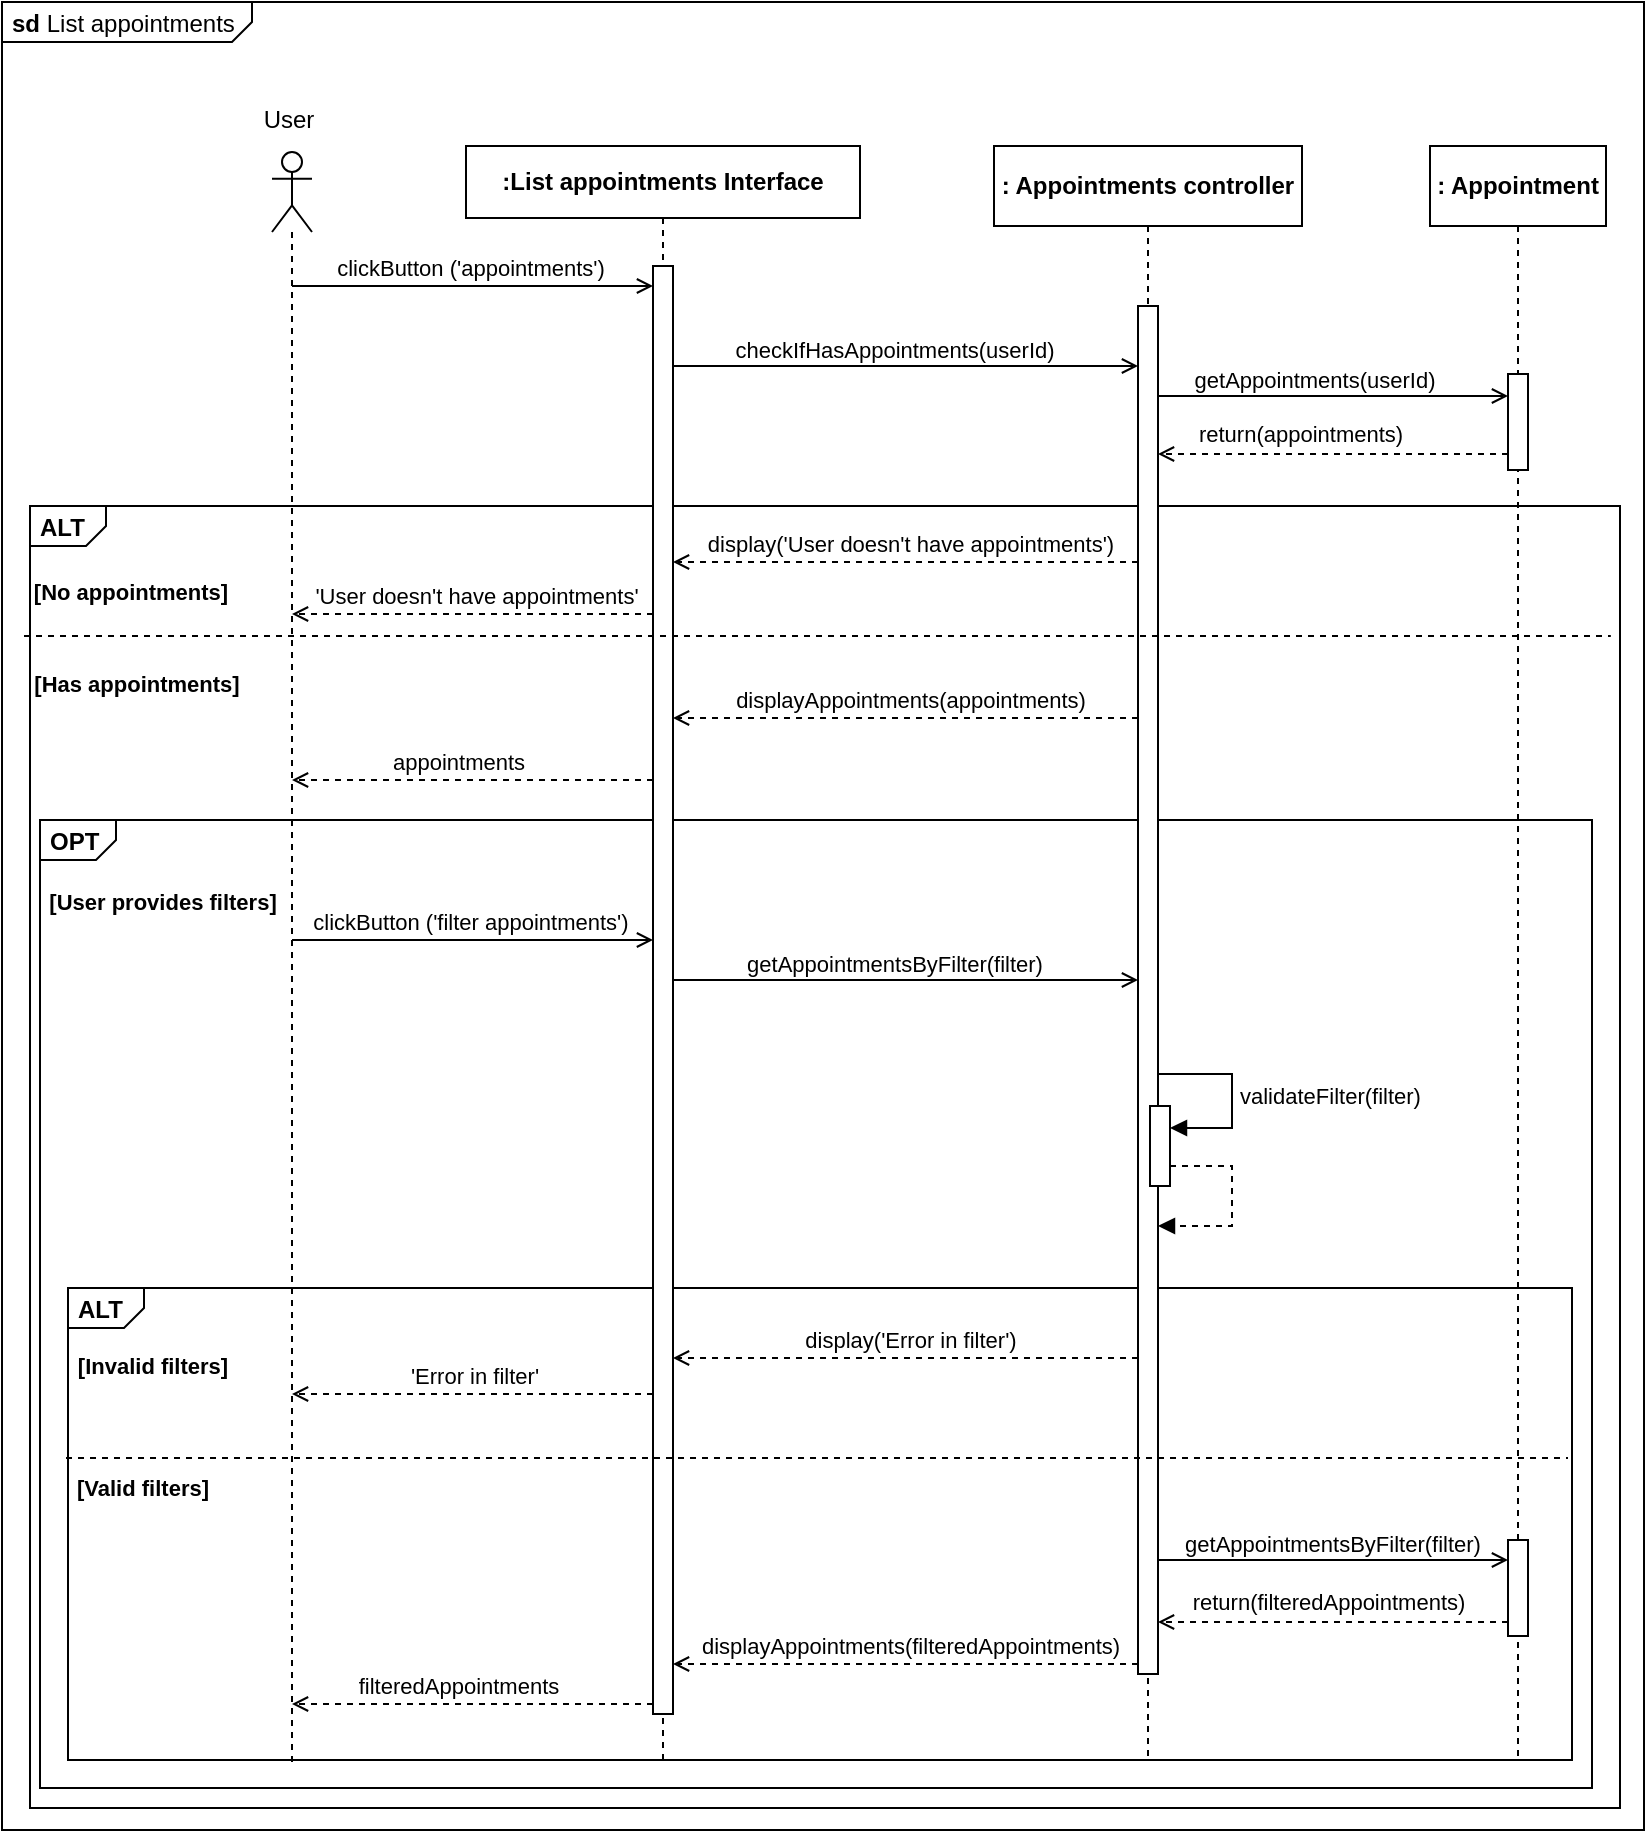 <mxfile version="24.4.10" type="github">
  <diagram name="Page-1" id="KrauIATV3miGhm9wLqKy">
    <mxGraphModel dx="1834" dy="-1197" grid="0" gridSize="10" guides="1" tooltips="1" connect="1" arrows="1" fold="1" page="0" pageScale="1" pageWidth="827" pageHeight="1169" math="0" shadow="0">
      <root>
        <mxCell id="0" />
        <mxCell id="1" parent="0" />
        <mxCell id="3M17pYPw5WqaN1fhiLhb-166" value="&lt;p style=&quot;margin:0px;margin-top:4px;margin-left:5px;text-align:left;&quot;&gt;&lt;b&gt;sd&lt;/b&gt;&amp;nbsp;List appointments&lt;/p&gt;" style="html=1;shape=mxgraph.sysml.package;overflow=fill;labelX=125.17;align=left;spacingLeft=5;verticalAlign=top;spacingTop=-3;" parent="1" vertex="1">
          <mxGeometry x="-21" y="2367" width="821" height="914" as="geometry" />
        </mxCell>
        <mxCell id="3M17pYPw5WqaN1fhiLhb-167" value="&lt;p style=&quot;margin:0px;margin-top:4px;margin-left:5px;text-align:left;&quot;&gt;&lt;b&gt;ALT&lt;/b&gt;&lt;/p&gt;" style="html=1;shape=mxgraph.sysml.package;overflow=fill;labelX=38.73;align=left;spacingLeft=5;verticalAlign=top;spacingTop=-3;" parent="1" vertex="1">
          <mxGeometry x="-7" y="2619" width="795" height="651" as="geometry" />
        </mxCell>
        <mxCell id="3M17pYPw5WqaN1fhiLhb-197" value="&lt;p style=&quot;margin:0px;margin-top:4px;margin-left:5px;text-align:left;&quot;&gt;&lt;b&gt;OPT&lt;/b&gt;&lt;/p&gt;" style="html=1;shape=mxgraph.sysml.package;overflow=fill;labelX=38.73;align=left;spacingLeft=5;verticalAlign=top;spacingTop=-3;" parent="1" vertex="1">
          <mxGeometry x="-2" y="2776" width="776" height="484" as="geometry" />
        </mxCell>
        <mxCell id="3M17pYPw5WqaN1fhiLhb-211" value="&lt;p style=&quot;margin:0px;margin-top:4px;margin-left:5px;text-align:left;&quot;&gt;&lt;b&gt;ALT&lt;/b&gt;&lt;/p&gt;" style="html=1;shape=mxgraph.sysml.package;overflow=fill;labelX=38.73;align=left;spacingLeft=5;verticalAlign=top;spacingTop=-3;" parent="1" vertex="1">
          <mxGeometry x="12" y="3010" width="752" height="236" as="geometry" />
        </mxCell>
        <mxCell id="3M17pYPw5WqaN1fhiLhb-168" value="&lt;b&gt;:List appointments Interface&lt;/b&gt;" style="shape=umlLifeline;perimeter=lifelinePerimeter;whiteSpace=wrap;html=1;container=1;dropTarget=0;collapsible=0;recursiveResize=0;outlineConnect=0;portConstraint=eastwest;newEdgeStyle={&quot;edgeStyle&quot;:&quot;elbowEdgeStyle&quot;,&quot;elbow&quot;:&quot;vertical&quot;,&quot;curved&quot;:0,&quot;rounded&quot;:0};size=36;" parent="1" vertex="1">
          <mxGeometry x="211" y="2439" width="197" height="810" as="geometry" />
        </mxCell>
        <mxCell id="3M17pYPw5WqaN1fhiLhb-169" value="" style="html=1;points=[[0,0,0,0,5],[0,1,0,0,-5],[1,0,0,0,5],[1,1,0,0,-5]];perimeter=orthogonalPerimeter;outlineConnect=0;targetShapes=umlLifeline;portConstraint=eastwest;newEdgeStyle={&quot;curved&quot;:0,&quot;rounded&quot;:0};" parent="3M17pYPw5WqaN1fhiLhb-168" vertex="1">
          <mxGeometry x="93.5" y="60" width="10" height="724" as="geometry" />
        </mxCell>
        <mxCell id="3M17pYPw5WqaN1fhiLhb-170" value="&lt;b&gt;: Appointments controller&lt;/b&gt;" style="shape=umlLifeline;perimeter=lifelinePerimeter;whiteSpace=wrap;html=1;container=1;dropTarget=0;collapsible=0;recursiveResize=0;outlineConnect=0;portConstraint=eastwest;newEdgeStyle={&quot;edgeStyle&quot;:&quot;elbowEdgeStyle&quot;,&quot;elbow&quot;:&quot;vertical&quot;,&quot;curved&quot;:0,&quot;rounded&quot;:0};" parent="1" vertex="1">
          <mxGeometry x="475" y="2439" width="154" height="806" as="geometry" />
        </mxCell>
        <mxCell id="3M17pYPw5WqaN1fhiLhb-171" value="" style="html=1;points=[[0,0,0,0,5],[0,1,0,0,-5],[1,0,0,0,5],[1,1,0,0,-5]];perimeter=orthogonalPerimeter;outlineConnect=0;targetShapes=umlLifeline;portConstraint=eastwest;newEdgeStyle={&quot;curved&quot;:0,&quot;rounded&quot;:0};" parent="3M17pYPw5WqaN1fhiLhb-170" vertex="1">
          <mxGeometry x="72" y="80" width="10" height="684" as="geometry" />
        </mxCell>
        <mxCell id="3M17pYPw5WqaN1fhiLhb-209" value="validateFilter(filter)" style="html=1;align=left;spacingLeft=2;endArrow=block;rounded=0;edgeStyle=orthogonalEdgeStyle;curved=0;rounded=0;strokeColor=default;verticalAlign=middle;fontFamily=Helvetica;fontSize=11;fontColor=default;labelBackgroundColor=default;" parent="3M17pYPw5WqaN1fhiLhb-170" source="3M17pYPw5WqaN1fhiLhb-171" target="3M17pYPw5WqaN1fhiLhb-210" edge="1">
          <mxGeometry relative="1" as="geometry">
            <mxPoint x="97" y="409" as="sourcePoint" />
            <Array as="points">
              <mxPoint x="119" y="464" />
              <mxPoint x="119" y="491" />
            </Array>
            <mxPoint x="119" y="455.032" as="targetPoint" />
          </mxGeometry>
        </mxCell>
        <mxCell id="3M17pYPw5WqaN1fhiLhb-210" value="" style="html=1;points=[[0,0,0,0,5],[0,1,0,0,-5],[1,0,0,0,5],[1,1,0,0,-5]];perimeter=orthogonalPerimeter;outlineConnect=0;targetShapes=umlLifeline;portConstraint=eastwest;newEdgeStyle={&quot;curved&quot;:0,&quot;rounded&quot;:0};fontFamily=Helvetica;fontSize=11;fontColor=default;labelBackgroundColor=default;" parent="3M17pYPw5WqaN1fhiLhb-170" vertex="1">
          <mxGeometry x="78" y="480" width="10" height="40" as="geometry" />
        </mxCell>
        <mxCell id="3M17pYPw5WqaN1fhiLhb-212" value="" style="html=1;align=left;spacingLeft=2;endArrow=block;rounded=0;edgeStyle=orthogonalEdgeStyle;curved=0;rounded=0;strokeColor=default;verticalAlign=middle;fontFamily=Helvetica;fontSize=11;fontColor=default;labelBackgroundColor=default;dashed=1;" parent="3M17pYPw5WqaN1fhiLhb-170" source="3M17pYPw5WqaN1fhiLhb-210" target="3M17pYPw5WqaN1fhiLhb-171" edge="1">
          <mxGeometry relative="1" as="geometry">
            <mxPoint x="99" y="534" as="sourcePoint" />
            <Array as="points">
              <mxPoint x="119" y="510" />
              <mxPoint x="119" y="540" />
            </Array>
            <mxPoint x="105" y="577" as="targetPoint" />
          </mxGeometry>
        </mxCell>
        <mxCell id="3M17pYPw5WqaN1fhiLhb-172" value="" style="shape=umlLifeline;perimeter=lifelinePerimeter;whiteSpace=wrap;html=1;container=1;dropTarget=0;collapsible=0;recursiveResize=0;outlineConnect=0;portConstraint=eastwest;newEdgeStyle={&quot;curved&quot;:0,&quot;rounded&quot;:0};participant=umlActor;" parent="1" vertex="1">
          <mxGeometry x="114" y="2442" width="20" height="806" as="geometry" />
        </mxCell>
        <mxCell id="3M17pYPw5WqaN1fhiLhb-173" value="User" style="text;html=1;align=center;verticalAlign=middle;resizable=0;points=[];autosize=1;strokeColor=none;fillColor=none;" parent="1" vertex="1">
          <mxGeometry x="100" y="2413" width="43" height="26" as="geometry" />
        </mxCell>
        <mxCell id="3M17pYPw5WqaN1fhiLhb-174" value="&lt;b&gt;: Appointment&lt;/b&gt;" style="shape=umlLifeline;perimeter=lifelinePerimeter;whiteSpace=wrap;html=1;container=1;dropTarget=0;collapsible=0;recursiveResize=0;outlineConnect=0;portConstraint=eastwest;newEdgeStyle={&quot;edgeStyle&quot;:&quot;elbowEdgeStyle&quot;,&quot;elbow&quot;:&quot;vertical&quot;,&quot;curved&quot;:0,&quot;rounded&quot;:0};" parent="1" vertex="1">
          <mxGeometry x="693" y="2439" width="88" height="807" as="geometry" />
        </mxCell>
        <mxCell id="wpg2iObjpmb1zzWUhzcO-1" value="" style="html=1;points=[[0,0,0,0,5],[0,1,0,0,-5],[1,0,0,0,5],[1,1,0,0,-5]];perimeter=orthogonalPerimeter;outlineConnect=0;targetShapes=umlLifeline;portConstraint=eastwest;newEdgeStyle={&quot;curved&quot;:0,&quot;rounded&quot;:0};" parent="3M17pYPw5WqaN1fhiLhb-174" vertex="1">
          <mxGeometry x="39" y="114" width="10" height="48" as="geometry" />
        </mxCell>
        <mxCell id="wpg2iObjpmb1zzWUhzcO-2" value="" style="html=1;points=[[0,0,0,0,5],[0,1,0,0,-5],[1,0,0,0,5],[1,1,0,0,-5]];perimeter=orthogonalPerimeter;outlineConnect=0;targetShapes=umlLifeline;portConstraint=eastwest;newEdgeStyle={&quot;curved&quot;:0,&quot;rounded&quot;:0};" parent="3M17pYPw5WqaN1fhiLhb-174" vertex="1">
          <mxGeometry x="39" y="697" width="10" height="48" as="geometry" />
        </mxCell>
        <mxCell id="3M17pYPw5WqaN1fhiLhb-176" style="rounded=0;orthogonalLoop=1;jettySize=auto;html=1;endArrow=open;endFill=0;" parent="1" source="3M17pYPw5WqaN1fhiLhb-172" target="3M17pYPw5WqaN1fhiLhb-169" edge="1">
          <mxGeometry relative="1" as="geometry">
            <mxPoint x="88.5" y="2512" as="sourcePoint" />
            <Array as="points">
              <mxPoint x="199" y="2509" />
            </Array>
          </mxGeometry>
        </mxCell>
        <mxCell id="3M17pYPw5WqaN1fhiLhb-177" value="clickButton (&#39;appointments&#39;)" style="edgeLabel;html=1;align=center;verticalAlign=middle;resizable=0;points=[];" parent="3M17pYPw5WqaN1fhiLhb-176" vertex="1" connectable="0">
          <mxGeometry x="-0.198" y="-1" relative="1" as="geometry">
            <mxPoint x="16" y="-10" as="offset" />
          </mxGeometry>
        </mxCell>
        <mxCell id="3M17pYPw5WqaN1fhiLhb-178" style="rounded=0;orthogonalLoop=1;jettySize=auto;html=1;endArrow=open;endFill=0;" parent="1" source="3M17pYPw5WqaN1fhiLhb-169" target="3M17pYPw5WqaN1fhiLhb-171" edge="1">
          <mxGeometry relative="1" as="geometry">
            <mxPoint x="319" y="2549" as="sourcePoint" />
            <Array as="points">
              <mxPoint x="392" y="2549" />
            </Array>
            <mxPoint x="505" y="2549" as="targetPoint" />
          </mxGeometry>
        </mxCell>
        <mxCell id="3M17pYPw5WqaN1fhiLhb-179" value="checkIfHasAppointments(userId)" style="edgeLabel;html=1;align=center;verticalAlign=middle;resizable=0;points=[];" parent="3M17pYPw5WqaN1fhiLhb-178" vertex="1" connectable="0">
          <mxGeometry x="-0.198" y="-1" relative="1" as="geometry">
            <mxPoint x="17" y="-9" as="offset" />
          </mxGeometry>
        </mxCell>
        <mxCell id="3M17pYPw5WqaN1fhiLhb-180" style="rounded=0;orthogonalLoop=1;jettySize=auto;html=1;endArrow=open;endFill=0;" parent="1" source="3M17pYPw5WqaN1fhiLhb-171" target="wpg2iObjpmb1zzWUhzcO-1" edge="1">
          <mxGeometry relative="1" as="geometry">
            <mxPoint x="512" y="2564" as="sourcePoint" />
            <Array as="points">
              <mxPoint x="595" y="2564" />
            </Array>
            <mxPoint x="732" y="2564" as="targetPoint" />
          </mxGeometry>
        </mxCell>
        <mxCell id="3M17pYPw5WqaN1fhiLhb-181" value="getAppointments(userId)" style="edgeLabel;html=1;align=center;verticalAlign=middle;resizable=0;points=[];" parent="3M17pYPw5WqaN1fhiLhb-180" vertex="1" connectable="0">
          <mxGeometry x="-0.198" y="-1" relative="1" as="geometry">
            <mxPoint x="8" y="-9" as="offset" />
          </mxGeometry>
        </mxCell>
        <mxCell id="3M17pYPw5WqaN1fhiLhb-182" style="rounded=0;orthogonalLoop=1;jettySize=auto;html=1;endArrow=open;endFill=0;dashed=1;" parent="1" source="wpg2iObjpmb1zzWUhzcO-1" target="3M17pYPw5WqaN1fhiLhb-171" edge="1">
          <mxGeometry relative="1" as="geometry">
            <mxPoint x="732" y="2593" as="sourcePoint" />
            <Array as="points">
              <mxPoint x="585" y="2593" />
            </Array>
            <mxPoint x="513" y="2593" as="targetPoint" />
          </mxGeometry>
        </mxCell>
        <mxCell id="3M17pYPw5WqaN1fhiLhb-183" value="return(appointments)" style="edgeLabel;html=1;align=center;verticalAlign=middle;resizable=0;points=[];" parent="3M17pYPw5WqaN1fhiLhb-182" vertex="1" connectable="0">
          <mxGeometry x="-0.198" y="-1" relative="1" as="geometry">
            <mxPoint x="-34" y="-9" as="offset" />
          </mxGeometry>
        </mxCell>
        <mxCell id="3M17pYPw5WqaN1fhiLhb-184" value="&lt;b&gt;[No appointments]&lt;/b&gt;" style="text;html=1;align=center;verticalAlign=middle;resizable=0;points=[];autosize=1;strokeColor=none;fillColor=none;fontFamily=Helvetica;fontSize=11;fontColor=default;labelBackgroundColor=default;" parent="1" vertex="1">
          <mxGeometry x="-15" y="2649" width="115" height="25" as="geometry" />
        </mxCell>
        <mxCell id="3M17pYPw5WqaN1fhiLhb-185" style="rounded=0;orthogonalLoop=1;jettySize=auto;html=1;endArrow=open;endFill=0;dashed=1;" parent="1" source="3M17pYPw5WqaN1fhiLhb-171" target="3M17pYPw5WqaN1fhiLhb-169" edge="1">
          <mxGeometry relative="1" as="geometry">
            <mxPoint x="505" y="2657" as="sourcePoint" />
            <Array as="points">
              <mxPoint x="398" y="2647" />
            </Array>
            <mxPoint x="319" y="2657" as="targetPoint" />
          </mxGeometry>
        </mxCell>
        <mxCell id="3M17pYPw5WqaN1fhiLhb-186" value="display(&#39;User doesn&#39;t have appointments&#39;)" style="edgeLabel;html=1;align=center;verticalAlign=middle;resizable=0;points=[];fontFamily=Helvetica;fontSize=11;fontColor=default;labelBackgroundColor=default;" parent="3M17pYPw5WqaN1fhiLhb-185" vertex="1" connectable="0">
          <mxGeometry x="-0.042" relative="1" as="geometry">
            <mxPoint x="-3" y="-9" as="offset" />
          </mxGeometry>
        </mxCell>
        <mxCell id="3M17pYPw5WqaN1fhiLhb-187" style="rounded=0;orthogonalLoop=1;jettySize=auto;html=1;endArrow=open;endFill=0;dashed=1;" parent="1" source="3M17pYPw5WqaN1fhiLhb-169" target="3M17pYPw5WqaN1fhiLhb-172" edge="1">
          <mxGeometry relative="1" as="geometry">
            <mxPoint x="308.42" y="2673" as="sourcePoint" />
            <Array as="points">
              <mxPoint x="207.34" y="2673" />
            </Array>
            <mxPoint x="101.003" y="2673" as="targetPoint" />
          </mxGeometry>
        </mxCell>
        <mxCell id="3M17pYPw5WqaN1fhiLhb-188" value="&#39;User doesn&#39;t have appointments&#39;" style="edgeLabel;html=1;align=center;verticalAlign=middle;resizable=0;points=[];" parent="3M17pYPw5WqaN1fhiLhb-187" vertex="1" connectable="0">
          <mxGeometry x="-0.198" y="-1" relative="1" as="geometry">
            <mxPoint x="-16" y="-8" as="offset" />
          </mxGeometry>
        </mxCell>
        <mxCell id="3M17pYPw5WqaN1fhiLhb-189" value="&lt;b&gt;[Has appointments]&lt;/b&gt;" style="text;html=1;align=center;verticalAlign=middle;resizable=0;points=[];autosize=1;strokeColor=none;fillColor=none;fontFamily=Helvetica;fontSize=11;fontColor=default;labelBackgroundColor=default;" parent="1" vertex="1">
          <mxGeometry x="-15" y="2695" width="121" height="25" as="geometry" />
        </mxCell>
        <mxCell id="3M17pYPw5WqaN1fhiLhb-190" style="rounded=0;orthogonalLoop=1;jettySize=auto;html=1;endArrow=open;endFill=0;dashed=1;" parent="1" source="3M17pYPw5WqaN1fhiLhb-171" target="3M17pYPw5WqaN1fhiLhb-169" edge="1">
          <mxGeometry relative="1" as="geometry">
            <mxPoint x="553" y="2728" as="sourcePoint" />
            <mxPoint x="325" y="2728" as="targetPoint" />
            <Array as="points">
              <mxPoint x="418" y="2725" />
            </Array>
          </mxGeometry>
        </mxCell>
        <mxCell id="3M17pYPw5WqaN1fhiLhb-191" value="displayAppointments(appointments)" style="edgeLabel;html=1;align=center;verticalAlign=middle;resizable=0;points=[];fontFamily=Helvetica;fontSize=11;fontColor=default;labelBackgroundColor=default;" parent="3M17pYPw5WqaN1fhiLhb-190" vertex="1" connectable="0">
          <mxGeometry x="-0.042" relative="1" as="geometry">
            <mxPoint x="-3" y="-9" as="offset" />
          </mxGeometry>
        </mxCell>
        <mxCell id="3M17pYPw5WqaN1fhiLhb-192" style="rounded=0;orthogonalLoop=1;jettySize=auto;html=1;strokeColor=default;align=center;verticalAlign=middle;fontFamily=Helvetica;fontSize=11;fontColor=default;labelBackgroundColor=default;endArrow=none;endFill=0;dashed=1;exitX=0.002;exitY=0.084;exitDx=0;exitDy=0;exitPerimeter=0;entryX=1;entryY=0.084;entryDx=0;entryDy=0;entryPerimeter=0;" parent="1" edge="1">
          <mxGeometry relative="1" as="geometry">
            <mxPoint x="-10.0" y="2684.0" as="sourcePoint" />
            <mxPoint x="783.41" y="2684.0" as="targetPoint" />
          </mxGeometry>
        </mxCell>
        <mxCell id="3M17pYPw5WqaN1fhiLhb-195" style="rounded=0;orthogonalLoop=1;jettySize=auto;html=1;endArrow=open;endFill=0;dashed=1;" parent="1" source="3M17pYPw5WqaN1fhiLhb-169" target="3M17pYPw5WqaN1fhiLhb-172" edge="1">
          <mxGeometry relative="1" as="geometry">
            <mxPoint x="307.83" y="2756" as="sourcePoint" />
            <Array as="points">
              <mxPoint x="221.17" y="2756" />
            </Array>
            <mxPoint x="99.997" y="2756" as="targetPoint" />
          </mxGeometry>
        </mxCell>
        <mxCell id="3M17pYPw5WqaN1fhiLhb-199" value="appointments" style="edgeLabel;html=1;align=center;verticalAlign=middle;resizable=0;points=[];fontFamily=Helvetica;fontSize=11;fontColor=default;labelBackgroundColor=default;" parent="3M17pYPw5WqaN1fhiLhb-195" vertex="1" connectable="0">
          <mxGeometry x="0.143" y="1" relative="1" as="geometry">
            <mxPoint x="5" y="-10" as="offset" />
          </mxGeometry>
        </mxCell>
        <mxCell id="3M17pYPw5WqaN1fhiLhb-200" value="&lt;b&gt;[User provides filters]&lt;/b&gt;" style="text;html=1;align=center;verticalAlign=middle;resizable=0;points=[];autosize=1;strokeColor=none;fillColor=none;fontFamily=Helvetica;fontSize=11;fontColor=default;labelBackgroundColor=default;" parent="1" vertex="1">
          <mxGeometry x="-7" y="2804" width="132" height="25" as="geometry" />
        </mxCell>
        <mxCell id="3M17pYPw5WqaN1fhiLhb-201" style="rounded=0;orthogonalLoop=1;jettySize=auto;html=1;endArrow=open;endFill=0;" parent="1" source="3M17pYPw5WqaN1fhiLhb-172" target="3M17pYPw5WqaN1fhiLhb-169" edge="1">
          <mxGeometry relative="1" as="geometry">
            <mxPoint x="122" y="2836" as="sourcePoint" />
            <Array as="points">
              <mxPoint x="197" y="2836" />
            </Array>
            <mxPoint x="307" y="2836" as="targetPoint" />
          </mxGeometry>
        </mxCell>
        <mxCell id="3M17pYPw5WqaN1fhiLhb-202" value="clickButton (&#39;filter appointments&#39;)" style="edgeLabel;html=1;align=center;verticalAlign=middle;resizable=0;points=[];" parent="3M17pYPw5WqaN1fhiLhb-201" vertex="1" connectable="0">
          <mxGeometry x="-0.198" y="-1" relative="1" as="geometry">
            <mxPoint x="16" y="-10" as="offset" />
          </mxGeometry>
        </mxCell>
        <mxCell id="3M17pYPw5WqaN1fhiLhb-207" style="rounded=0;orthogonalLoop=1;jettySize=auto;html=1;endArrow=open;endFill=0;" parent="1" source="3M17pYPw5WqaN1fhiLhb-169" target="3M17pYPw5WqaN1fhiLhb-171" edge="1">
          <mxGeometry relative="1" as="geometry">
            <mxPoint x="315" y="2856" as="sourcePoint" />
            <Array as="points">
              <mxPoint x="388" y="2856" />
            </Array>
            <mxPoint x="543" y="2856" as="targetPoint" />
          </mxGeometry>
        </mxCell>
        <mxCell id="3M17pYPw5WqaN1fhiLhb-208" value="getAppointmentsByFilter(filter)" style="edgeLabel;html=1;align=center;verticalAlign=middle;resizable=0;points=[];" parent="3M17pYPw5WqaN1fhiLhb-207" vertex="1" connectable="0">
          <mxGeometry x="-0.198" y="-1" relative="1" as="geometry">
            <mxPoint x="17" y="-9" as="offset" />
          </mxGeometry>
        </mxCell>
        <mxCell id="3M17pYPw5WqaN1fhiLhb-213" value="&lt;b&gt;[Invalid filters]&lt;/b&gt;" style="text;html=1;align=center;verticalAlign=middle;resizable=0;points=[];autosize=1;strokeColor=none;fillColor=none;fontFamily=Helvetica;fontSize=11;fontColor=default;labelBackgroundColor=default;" parent="1" vertex="1">
          <mxGeometry x="7" y="3036" width="93" height="25" as="geometry" />
        </mxCell>
        <mxCell id="3M17pYPw5WqaN1fhiLhb-214" style="rounded=0;orthogonalLoop=1;jettySize=auto;html=1;strokeColor=default;align=center;verticalAlign=middle;fontFamily=Helvetica;fontSize=11;fontColor=default;labelBackgroundColor=default;endArrow=none;endFill=0;dashed=1;" parent="1" edge="1">
          <mxGeometry relative="1" as="geometry">
            <mxPoint x="11" y="3095" as="sourcePoint" />
            <mxPoint x="762" y="3095" as="targetPoint" />
          </mxGeometry>
        </mxCell>
        <mxCell id="3M17pYPw5WqaN1fhiLhb-215" value="&lt;b&gt;[Valid filters]&lt;/b&gt;" style="text;html=1;align=center;verticalAlign=middle;resizable=0;points=[];autosize=1;strokeColor=none;fillColor=none;fontFamily=Helvetica;fontSize=11;fontColor=default;labelBackgroundColor=default;" parent="1" vertex="1">
          <mxGeometry x="7" y="3097" width="84" height="25" as="geometry" />
        </mxCell>
        <mxCell id="3M17pYPw5WqaN1fhiLhb-217" style="rounded=0;orthogonalLoop=1;jettySize=auto;html=1;endArrow=open;endFill=0;dashed=1;" parent="1" source="3M17pYPw5WqaN1fhiLhb-171" target="3M17pYPw5WqaN1fhiLhb-169" edge="1">
          <mxGeometry relative="1" as="geometry">
            <mxPoint x="552" y="3051" as="sourcePoint" />
            <Array as="points">
              <mxPoint x="401" y="3045" />
            </Array>
            <mxPoint x="322" y="3045" as="targetPoint" />
          </mxGeometry>
        </mxCell>
        <mxCell id="3M17pYPw5WqaN1fhiLhb-218" value="display(&#39;Error in filter&#39;)" style="edgeLabel;html=1;align=center;verticalAlign=middle;resizable=0;points=[];fontFamily=Helvetica;fontSize=11;fontColor=default;labelBackgroundColor=default;" parent="3M17pYPw5WqaN1fhiLhb-217" vertex="1" connectable="0">
          <mxGeometry x="-0.042" relative="1" as="geometry">
            <mxPoint x="-3" y="-9" as="offset" />
          </mxGeometry>
        </mxCell>
        <mxCell id="3M17pYPw5WqaN1fhiLhb-219" style="rounded=0;orthogonalLoop=1;jettySize=auto;html=1;endArrow=open;endFill=0;dashed=1;" parent="1" source="3M17pYPw5WqaN1fhiLhb-169" target="3M17pYPw5WqaN1fhiLhb-172" edge="1">
          <mxGeometry relative="1" as="geometry">
            <mxPoint x="364" y="3063" as="sourcePoint" />
            <Array as="points">
              <mxPoint x="218" y="3063" />
            </Array>
            <mxPoint x="136" y="3063" as="targetPoint" />
          </mxGeometry>
        </mxCell>
        <mxCell id="3M17pYPw5WqaN1fhiLhb-220" value="&#39;Error in filter&#39;" style="edgeLabel;html=1;align=center;verticalAlign=middle;resizable=0;points=[];fontFamily=Helvetica;fontSize=11;fontColor=default;labelBackgroundColor=default;" parent="3M17pYPw5WqaN1fhiLhb-219" vertex="1" connectable="0">
          <mxGeometry x="-0.042" relative="1" as="geometry">
            <mxPoint x="-3" y="-9" as="offset" />
          </mxGeometry>
        </mxCell>
        <mxCell id="3M17pYPw5WqaN1fhiLhb-221" style="rounded=0;orthogonalLoop=1;jettySize=auto;html=1;endArrow=open;endFill=0;" parent="1" source="3M17pYPw5WqaN1fhiLhb-171" target="wpg2iObjpmb1zzWUhzcO-2" edge="1">
          <mxGeometry relative="1" as="geometry">
            <mxPoint x="527" y="3146" as="sourcePoint" />
            <Array as="points">
              <mxPoint x="596" y="3146" />
            </Array>
            <mxPoint x="732" y="3146" as="targetPoint" />
          </mxGeometry>
        </mxCell>
        <mxCell id="3M17pYPw5WqaN1fhiLhb-222" value="getAppointmentsByFilter(filter)" style="edgeLabel;html=1;align=center;verticalAlign=middle;resizable=0;points=[];" parent="3M17pYPw5WqaN1fhiLhb-221" vertex="1" connectable="0">
          <mxGeometry x="-0.198" y="-1" relative="1" as="geometry">
            <mxPoint x="17" y="-9" as="offset" />
          </mxGeometry>
        </mxCell>
        <mxCell id="3M17pYPw5WqaN1fhiLhb-223" style="rounded=0;orthogonalLoop=1;jettySize=auto;html=1;endArrow=open;endFill=0;dashed=1;" parent="1" source="wpg2iObjpmb1zzWUhzcO-2" target="3M17pYPw5WqaN1fhiLhb-171" edge="1">
          <mxGeometry relative="1" as="geometry">
            <mxPoint x="732" y="3177" as="sourcePoint" />
            <Array as="points">
              <mxPoint x="584" y="3177" />
            </Array>
            <mxPoint x="557" y="3177" as="targetPoint" />
          </mxGeometry>
        </mxCell>
        <mxCell id="3M17pYPw5WqaN1fhiLhb-224" value="return(filteredAppointments)" style="edgeLabel;html=1;align=center;verticalAlign=middle;resizable=0;points=[];" parent="3M17pYPw5WqaN1fhiLhb-223" vertex="1" connectable="0">
          <mxGeometry x="-0.198" y="-1" relative="1" as="geometry">
            <mxPoint x="-20" y="-9" as="offset" />
          </mxGeometry>
        </mxCell>
        <mxCell id="3M17pYPw5WqaN1fhiLhb-225" style="rounded=0;orthogonalLoop=1;jettySize=auto;html=1;endArrow=open;endFill=0;dashed=1;" parent="1" source="3M17pYPw5WqaN1fhiLhb-171" target="3M17pYPw5WqaN1fhiLhb-169" edge="1">
          <mxGeometry relative="1" as="geometry">
            <mxPoint x="552" y="3198" as="sourcePoint" />
            <mxPoint x="324" y="3198" as="targetPoint" />
            <Array as="points">
              <mxPoint x="423" y="3198" />
            </Array>
          </mxGeometry>
        </mxCell>
        <mxCell id="3M17pYPw5WqaN1fhiLhb-226" value="displayAppointments(filteredAppointments)" style="edgeLabel;html=1;align=center;verticalAlign=middle;resizable=0;points=[];fontFamily=Helvetica;fontSize=11;fontColor=default;labelBackgroundColor=default;" parent="3M17pYPw5WqaN1fhiLhb-225" vertex="1" connectable="0">
          <mxGeometry x="-0.042" relative="1" as="geometry">
            <mxPoint x="-3" y="-9" as="offset" />
          </mxGeometry>
        </mxCell>
        <mxCell id="3M17pYPw5WqaN1fhiLhb-227" style="rounded=0;orthogonalLoop=1;jettySize=auto;html=1;endArrow=open;endFill=0;dashed=1;" parent="1" source="3M17pYPw5WqaN1fhiLhb-169" target="3M17pYPw5WqaN1fhiLhb-172" edge="1">
          <mxGeometry relative="1" as="geometry">
            <mxPoint x="299" y="3218" as="sourcePoint" />
            <Array as="points">
              <mxPoint x="211.17" y="3218" />
            </Array>
            <mxPoint x="114" y="3218" as="targetPoint" />
          </mxGeometry>
        </mxCell>
        <mxCell id="3M17pYPw5WqaN1fhiLhb-228" value="filteredAppointments" style="edgeLabel;html=1;align=center;verticalAlign=middle;resizable=0;points=[];fontFamily=Helvetica;fontSize=11;fontColor=default;labelBackgroundColor=default;" parent="3M17pYPw5WqaN1fhiLhb-227" vertex="1" connectable="0">
          <mxGeometry x="0.143" y="1" relative="1" as="geometry">
            <mxPoint x="5" y="-10" as="offset" />
          </mxGeometry>
        </mxCell>
      </root>
    </mxGraphModel>
  </diagram>
</mxfile>
